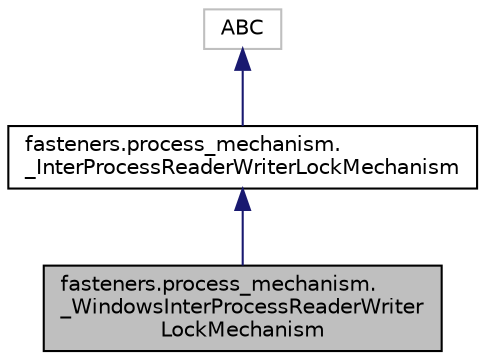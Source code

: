digraph "fasteners.process_mechanism._WindowsInterProcessReaderWriterLockMechanism"
{
 // LATEX_PDF_SIZE
  edge [fontname="Helvetica",fontsize="10",labelfontname="Helvetica",labelfontsize="10"];
  node [fontname="Helvetica",fontsize="10",shape=record];
  Node1 [label="fasteners.process_mechanism.\l_WindowsInterProcessReaderWriter\lLockMechanism",height=0.2,width=0.4,color="black", fillcolor="grey75", style="filled", fontcolor="black",tooltip=" "];
  Node2 -> Node1 [dir="back",color="midnightblue",fontsize="10",style="solid"];
  Node2 [label="fasteners.process_mechanism.\l_InterProcessReaderWriterLockMechanism",height=0.2,width=0.4,color="black", fillcolor="white", style="filled",URL="$classfasteners_1_1process__mechanism_1_1__InterProcessReaderWriterLockMechanism.html",tooltip=" "];
  Node3 -> Node2 [dir="back",color="midnightblue",fontsize="10",style="solid"];
  Node3 [label="ABC",height=0.2,width=0.4,color="grey75", fillcolor="white", style="filled",tooltip=" "];
}
